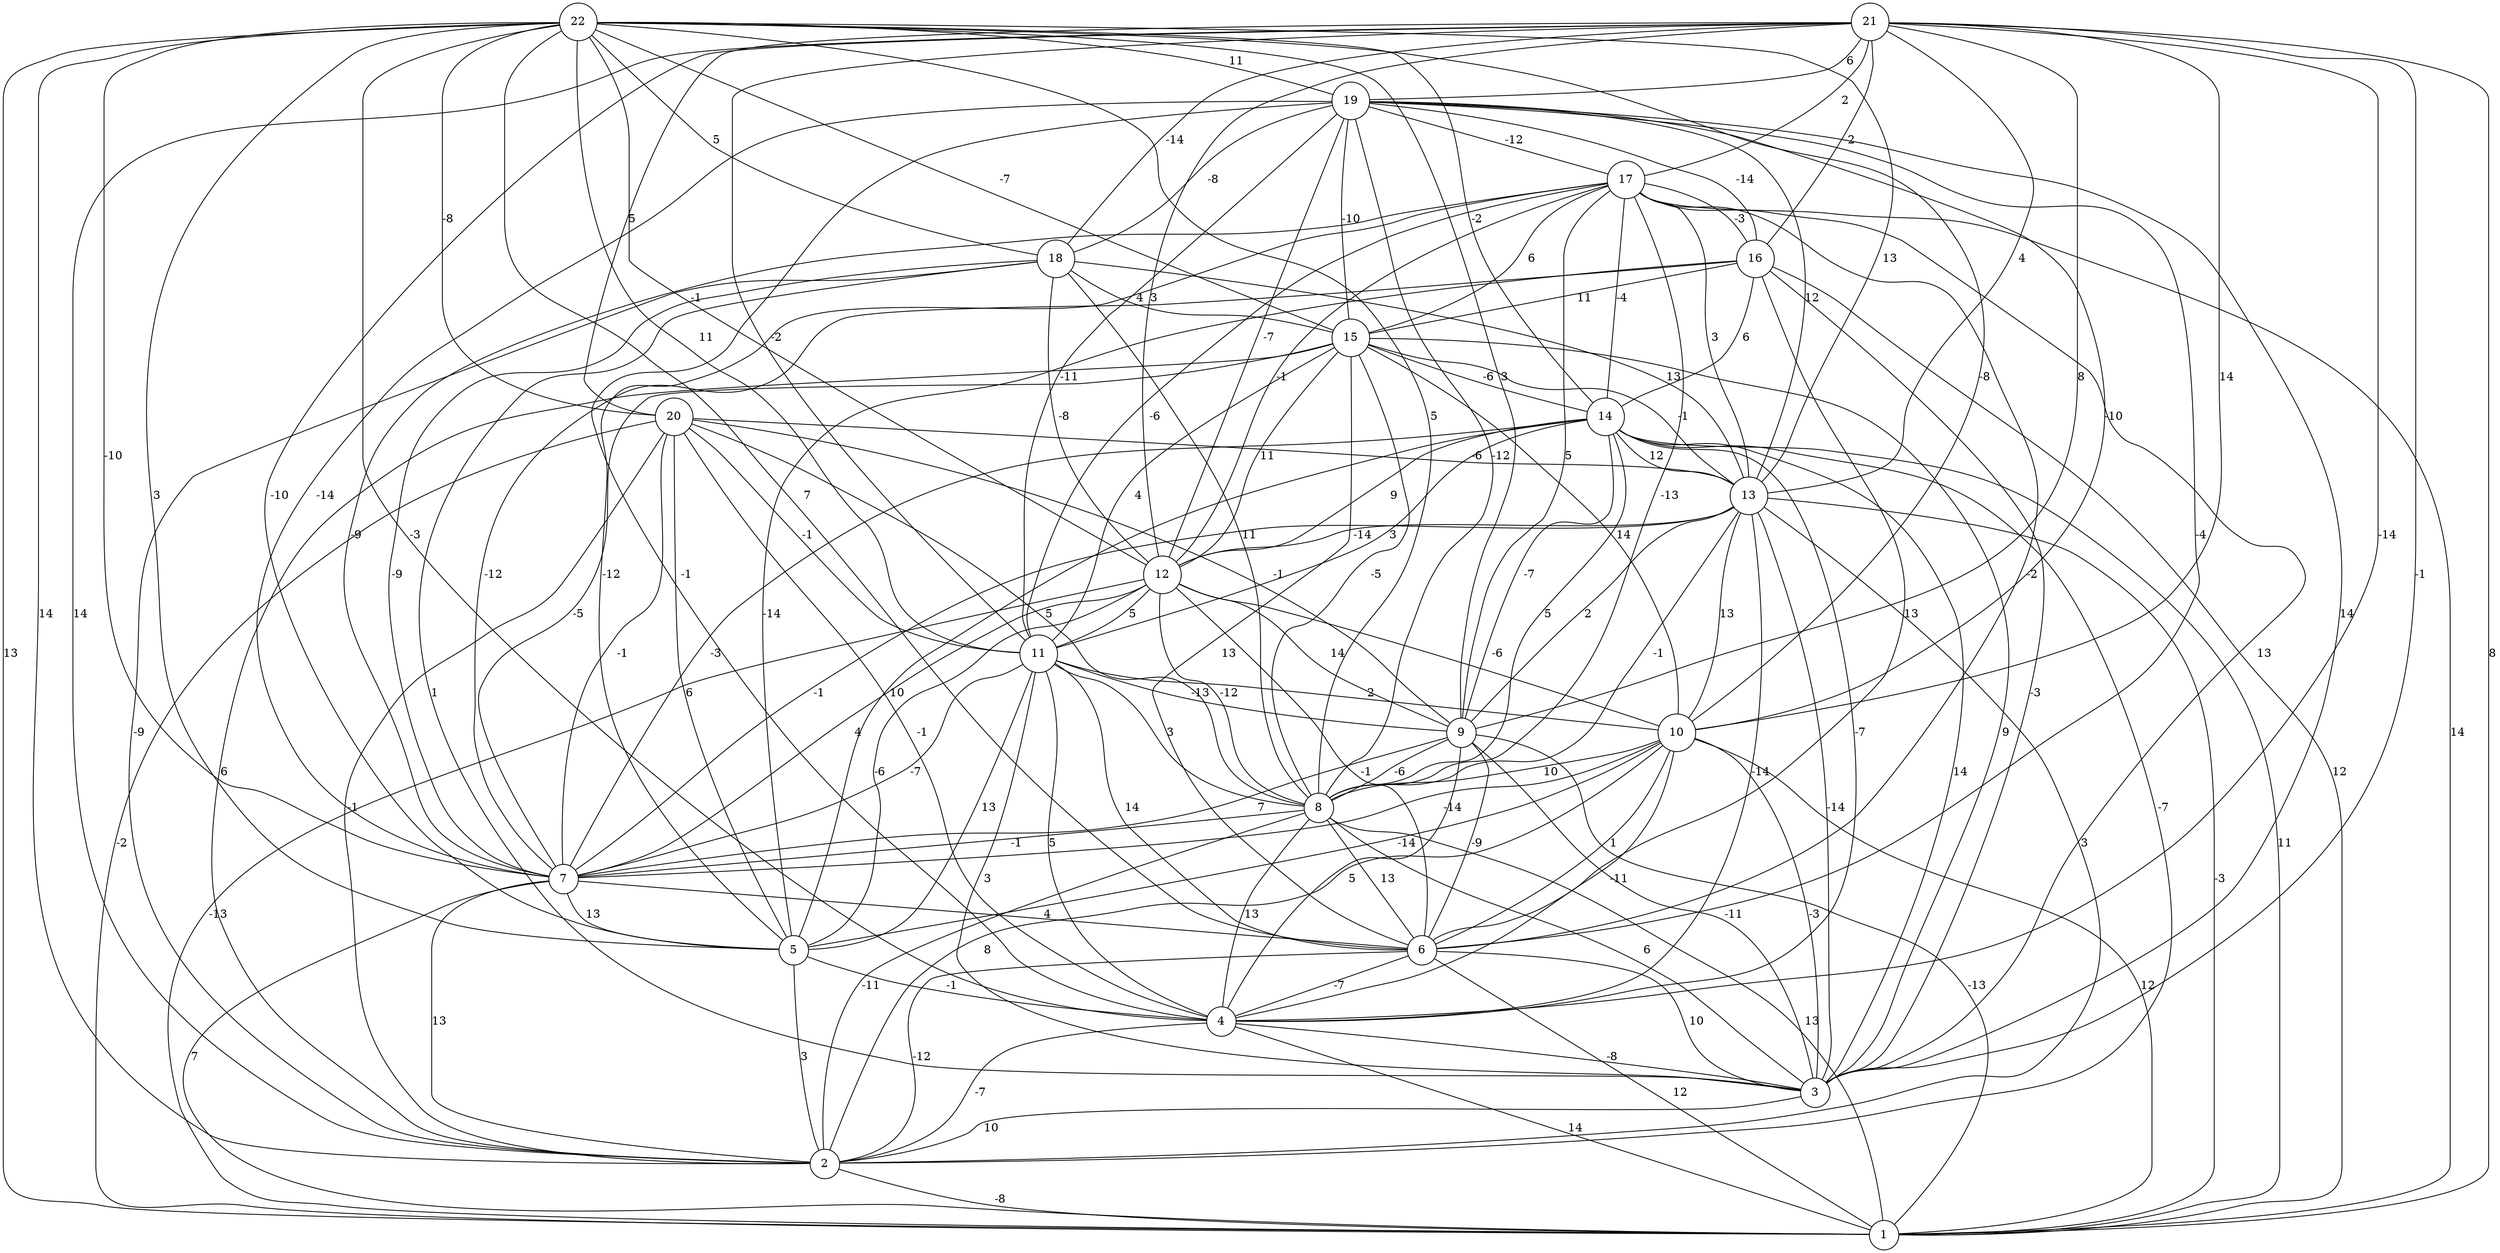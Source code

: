 graph { 
	 fontname="Helvetica,Arial,sans-serif" 
	 node [shape = circle]; 
	 22 -- 1 [label = "13"];
	 22 -- 2 [label = "14"];
	 22 -- 4 [label = "-3"];
	 22 -- 5 [label = "3"];
	 22 -- 6 [label = "7"];
	 22 -- 7 [label = "-10"];
	 22 -- 8 [label = "5"];
	 22 -- 9 [label = "3"];
	 22 -- 10 [label = "-8"];
	 22 -- 11 [label = "11"];
	 22 -- 12 [label = "-1"];
	 22 -- 13 [label = "13"];
	 22 -- 14 [label = "-2"];
	 22 -- 15 [label = "-7"];
	 22 -- 18 [label = "5"];
	 22 -- 19 [label = "11"];
	 22 -- 20 [label = "-8"];
	 21 -- 1 [label = "8"];
	 21 -- 2 [label = "14"];
	 21 -- 3 [label = "-1"];
	 21 -- 4 [label = "-14"];
	 21 -- 5 [label = "-10"];
	 21 -- 9 [label = "8"];
	 21 -- 10 [label = "14"];
	 21 -- 11 [label = "-2"];
	 21 -- 12 [label = "3"];
	 21 -- 13 [label = "4"];
	 21 -- 16 [label = "-2"];
	 21 -- 17 [label = "2"];
	 21 -- 18 [label = "-14"];
	 21 -- 19 [label = "6"];
	 21 -- 20 [label = "5"];
	 20 -- 1 [label = "-2"];
	 20 -- 2 [label = "-1"];
	 20 -- 4 [label = "-1"];
	 20 -- 5 [label = "6"];
	 20 -- 7 [label = "-1"];
	 20 -- 8 [label = "5"];
	 20 -- 9 [label = "-1"];
	 20 -- 11 [label = "-1"];
	 20 -- 13 [label = "-6"];
	 19 -- 3 [label = "14"];
	 19 -- 4 [label = "-1"];
	 19 -- 6 [label = "-4"];
	 19 -- 7 [label = "-14"];
	 19 -- 8 [label = "-12"];
	 19 -- 10 [label = "-10"];
	 19 -- 11 [label = "-11"];
	 19 -- 12 [label = "-7"];
	 19 -- 13 [label = "12"];
	 19 -- 15 [label = "-10"];
	 19 -- 16 [label = "-14"];
	 19 -- 17 [label = "-12"];
	 19 -- 18 [label = "-8"];
	 18 -- 2 [label = "-9"];
	 18 -- 3 [label = "1"];
	 18 -- 7 [label = "-9"];
	 18 -- 8 [label = "11"];
	 18 -- 12 [label = "-8"];
	 18 -- 13 [label = "13"];
	 18 -- 15 [label = "4"];
	 17 -- 1 [label = "14"];
	 17 -- 3 [label = "13"];
	 17 -- 5 [label = "-12"];
	 17 -- 6 [label = "-2"];
	 17 -- 7 [label = "-9"];
	 17 -- 8 [label = "-13"];
	 17 -- 9 [label = "5"];
	 17 -- 11 [label = "-6"];
	 17 -- 12 [label = "-1"];
	 17 -- 13 [label = "3"];
	 17 -- 14 [label = "-4"];
	 17 -- 15 [label = "6"];
	 17 -- 16 [label = "-3"];
	 16 -- 1 [label = "12"];
	 16 -- 3 [label = "-3"];
	 16 -- 5 [label = "-14"];
	 16 -- 6 [label = "13"];
	 16 -- 7 [label = "-12"];
	 16 -- 14 [label = "6"];
	 16 -- 15 [label = "11"];
	 15 -- 2 [label = "6"];
	 15 -- 3 [label = "9"];
	 15 -- 6 [label = "13"];
	 15 -- 7 [label = "-5"];
	 15 -- 8 [label = "-5"];
	 15 -- 10 [label = "14"];
	 15 -- 11 [label = "4"];
	 15 -- 12 [label = "11"];
	 15 -- 13 [label = "-1"];
	 15 -- 14 [label = "-6"];
	 14 -- 1 [label = "11"];
	 14 -- 2 [label = "-7"];
	 14 -- 3 [label = "14"];
	 14 -- 4 [label = "-7"];
	 14 -- 5 [label = "10"];
	 14 -- 7 [label = "-3"];
	 14 -- 8 [label = "5"];
	 14 -- 9 [label = "-7"];
	 14 -- 11 [label = "3"];
	 14 -- 12 [label = "9"];
	 14 -- 13 [label = "12"];
	 13 -- 1 [label = "-3"];
	 13 -- 2 [label = "3"];
	 13 -- 3 [label = "-14"];
	 13 -- 4 [label = "-14"];
	 13 -- 7 [label = "-1"];
	 13 -- 8 [label = "-1"];
	 13 -- 9 [label = "2"];
	 13 -- 10 [label = "13"];
	 13 -- 12 [label = "-14"];
	 12 -- 1 [label = "-13"];
	 12 -- 5 [label = "-6"];
	 12 -- 6 [label = "-1"];
	 12 -- 7 [label = "4"];
	 12 -- 8 [label = "-12"];
	 12 -- 9 [label = "14"];
	 12 -- 10 [label = "-6"];
	 12 -- 11 [label = "5"];
	 11 -- 3 [label = "3"];
	 11 -- 4 [label = "5"];
	 11 -- 5 [label = "13"];
	 11 -- 6 [label = "14"];
	 11 -- 7 [label = "-7"];
	 11 -- 8 [label = "3"];
	 11 -- 9 [label = "-13"];
	 11 -- 10 [label = "2"];
	 10 -- 1 [label = "12"];
	 10 -- 2 [label = "8"];
	 10 -- 3 [label = "-3"];
	 10 -- 4 [label = "-11"];
	 10 -- 5 [label = "-14"];
	 10 -- 6 [label = "1"];
	 10 -- 7 [label = "-14"];
	 10 -- 8 [label = "10"];
	 9 -- 1 [label = "-13"];
	 9 -- 3 [label = "-11"];
	 9 -- 4 [label = "5"];
	 9 -- 6 [label = "-9"];
	 9 -- 7 [label = "7"];
	 9 -- 8 [label = "-6"];
	 8 -- 1 [label = "13"];
	 8 -- 2 [label = "-11"];
	 8 -- 3 [label = "6"];
	 8 -- 4 [label = "13"];
	 8 -- 6 [label = "13"];
	 8 -- 7 [label = "-1"];
	 7 -- 1 [label = "7"];
	 7 -- 2 [label = "13"];
	 7 -- 5 [label = "13"];
	 7 -- 6 [label = "4"];
	 6 -- 1 [label = "12"];
	 6 -- 2 [label = "-12"];
	 6 -- 3 [label = "10"];
	 6 -- 4 [label = "-7"];
	 5 -- 2 [label = "3"];
	 5 -- 4 [label = "-1"];
	 4 -- 1 [label = "14"];
	 4 -- 2 [label = "-7"];
	 4 -- 3 [label = "-8"];
	 3 -- 2 [label = "10"];
	 2 -- 1 [label = "-8"];
	 1;
	 2;
	 3;
	 4;
	 5;
	 6;
	 7;
	 8;
	 9;
	 10;
	 11;
	 12;
	 13;
	 14;
	 15;
	 16;
	 17;
	 18;
	 19;
	 20;
	 21;
	 22;
}
